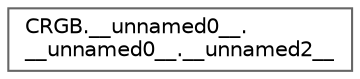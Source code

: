 digraph "Graphical Class Hierarchy"
{
 // INTERACTIVE_SVG=YES
 // LATEX_PDF_SIZE
  bgcolor="transparent";
  edge [fontname=Helvetica,fontsize=10,labelfontname=Helvetica,labelfontsize=10];
  node [fontname=Helvetica,fontsize=10,shape=box,height=0.2,width=0.4];
  rankdir="LR";
  Node0 [id="Node000000",label="CRGB.__unnamed0__.\l__unnamed0__.__unnamed2__",height=0.2,width=0.4,color="grey40", fillcolor="white", style="filled",URL="$db/d87/group___pixel_types.html#db/d2c/union_c_r_g_b_8____unnamed0_____8____unnamed0_____8____unnamed2____",tooltip=" "];
}
